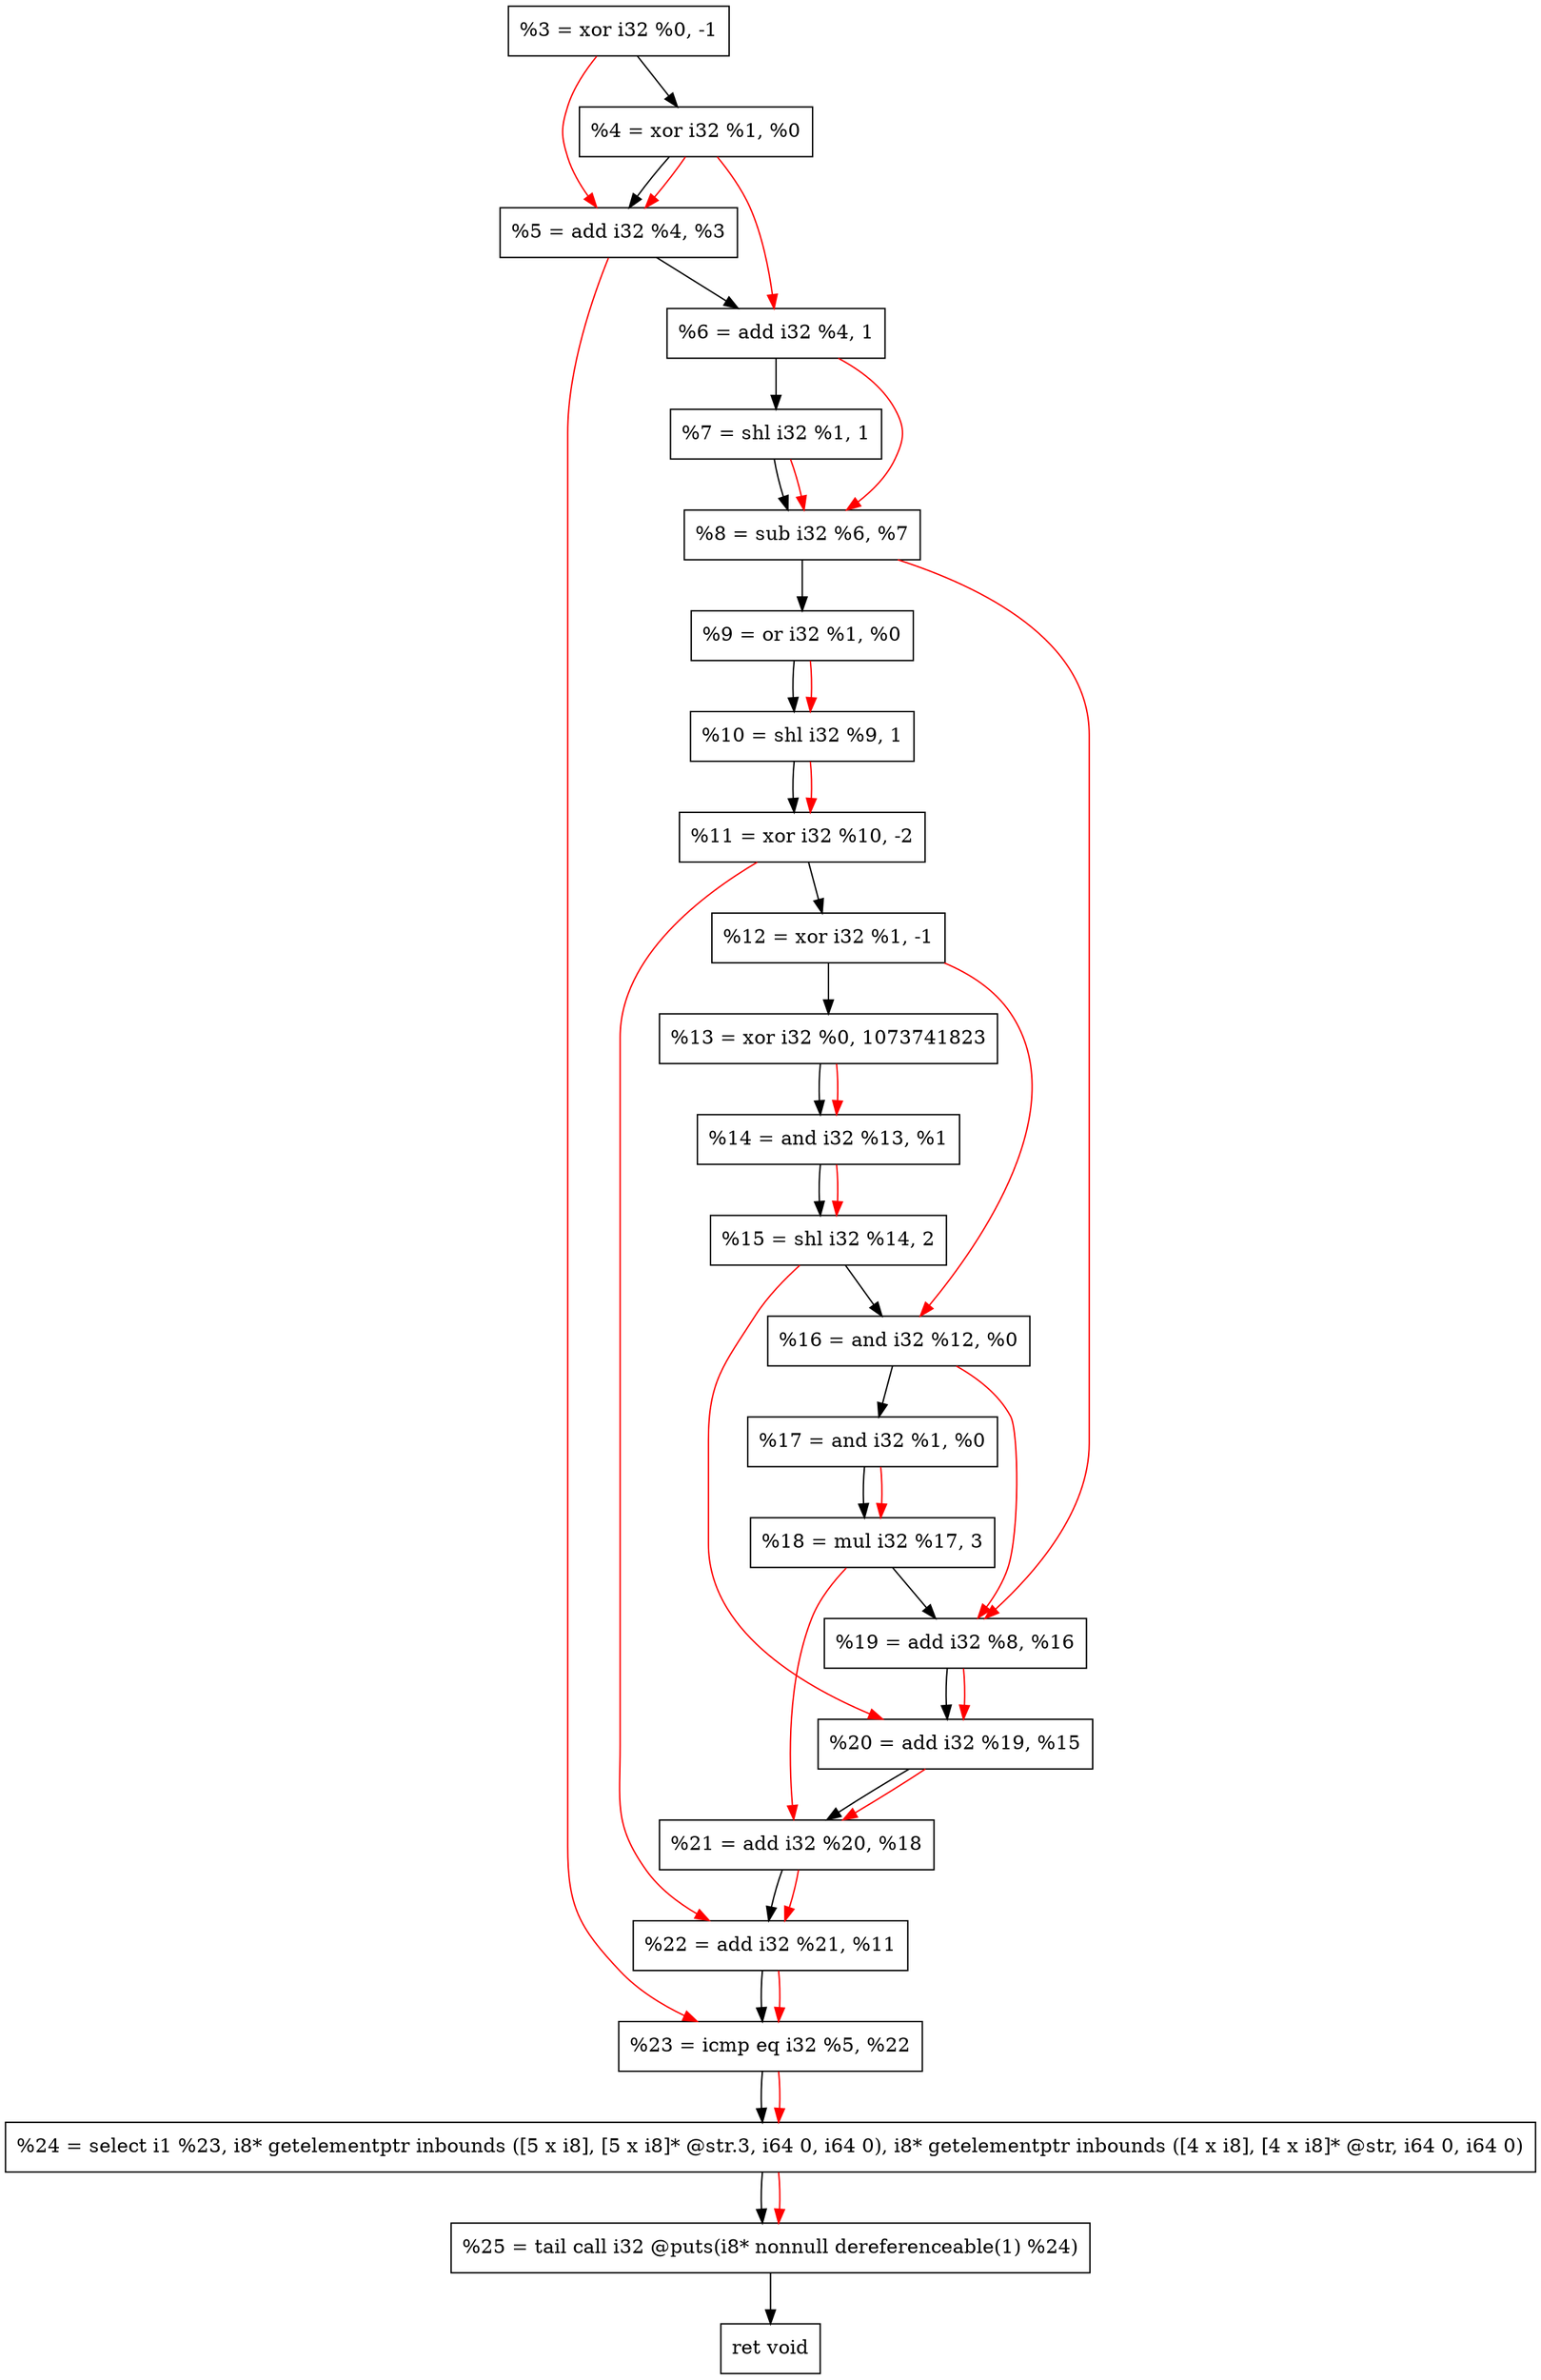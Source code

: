 digraph "DFG for'crackme' function" {
	Node0x1cc5b00[shape=record, label="  %3 = xor i32 %0, -1"];
	Node0x1cc5b70[shape=record, label="  %4 = xor i32 %1, %0"];
	Node0x1cc5c30[shape=record, label="  %5 = add i32 %4, %3"];
	Node0x1cc5ca0[shape=record, label="  %6 = add i32 %4, 1"];
	Node0x1cc5d10[shape=record, label="  %7 = shl i32 %1, 1"];
	Node0x1cc5d80[shape=record, label="  %8 = sub i32 %6, %7"];
	Node0x1cc5df0[shape=record, label="  %9 = or i32 %1, %0"];
	Node0x1cc5e60[shape=record, label="  %10 = shl i32 %9, 1"];
	Node0x1cc5f00[shape=record, label="  %11 = xor i32 %10, -2"];
	Node0x1cc5f70[shape=record, label="  %12 = xor i32 %1, -1"];
	Node0x1cc6010[shape=record, label="  %13 = xor i32 %0, 1073741823"];
	Node0x1cc6080[shape=record, label="  %14 = and i32 %13, %1"];
	Node0x1cc6120[shape=record, label="  %15 = shl i32 %14, 2"];
	Node0x1cc6190[shape=record, label="  %16 = and i32 %12, %0"];
	Node0x1cc6200[shape=record, label="  %17 = and i32 %1, %0"];
	Node0x1cc62a0[shape=record, label="  %18 = mul i32 %17, 3"];
	Node0x1cc6310[shape=record, label="  %19 = add i32 %8, %16"];
	Node0x1cc6380[shape=record, label="  %20 = add i32 %19, %15"];
	Node0x1cc63f0[shape=record, label="  %21 = add i32 %20, %18"];
	Node0x1cc6460[shape=record, label="  %22 = add i32 %21, %11"];
	Node0x1cc64d0[shape=record, label="  %23 = icmp eq i32 %5, %22"];
	Node0x1c66268[shape=record, label="  %24 = select i1 %23, i8* getelementptr inbounds ([5 x i8], [5 x i8]* @str.3, i64 0, i64 0), i8* getelementptr inbounds ([4 x i8], [4 x i8]* @str, i64 0, i64 0)"];
	Node0x1cc6970[shape=record, label="  %25 = tail call i32 @puts(i8* nonnull dereferenceable(1) %24)"];
	Node0x1cc69c0[shape=record, label="  ret void"];
	Node0x1cc5b00 -> Node0x1cc5b70;
	Node0x1cc5b70 -> Node0x1cc5c30;
	Node0x1cc5c30 -> Node0x1cc5ca0;
	Node0x1cc5ca0 -> Node0x1cc5d10;
	Node0x1cc5d10 -> Node0x1cc5d80;
	Node0x1cc5d80 -> Node0x1cc5df0;
	Node0x1cc5df0 -> Node0x1cc5e60;
	Node0x1cc5e60 -> Node0x1cc5f00;
	Node0x1cc5f00 -> Node0x1cc5f70;
	Node0x1cc5f70 -> Node0x1cc6010;
	Node0x1cc6010 -> Node0x1cc6080;
	Node0x1cc6080 -> Node0x1cc6120;
	Node0x1cc6120 -> Node0x1cc6190;
	Node0x1cc6190 -> Node0x1cc6200;
	Node0x1cc6200 -> Node0x1cc62a0;
	Node0x1cc62a0 -> Node0x1cc6310;
	Node0x1cc6310 -> Node0x1cc6380;
	Node0x1cc6380 -> Node0x1cc63f0;
	Node0x1cc63f0 -> Node0x1cc6460;
	Node0x1cc6460 -> Node0x1cc64d0;
	Node0x1cc64d0 -> Node0x1c66268;
	Node0x1c66268 -> Node0x1cc6970;
	Node0x1cc6970 -> Node0x1cc69c0;
edge [color=red]
	Node0x1cc5b70 -> Node0x1cc5c30;
	Node0x1cc5b00 -> Node0x1cc5c30;
	Node0x1cc5b70 -> Node0x1cc5ca0;
	Node0x1cc5ca0 -> Node0x1cc5d80;
	Node0x1cc5d10 -> Node0x1cc5d80;
	Node0x1cc5df0 -> Node0x1cc5e60;
	Node0x1cc5e60 -> Node0x1cc5f00;
	Node0x1cc6010 -> Node0x1cc6080;
	Node0x1cc6080 -> Node0x1cc6120;
	Node0x1cc5f70 -> Node0x1cc6190;
	Node0x1cc6200 -> Node0x1cc62a0;
	Node0x1cc5d80 -> Node0x1cc6310;
	Node0x1cc6190 -> Node0x1cc6310;
	Node0x1cc6310 -> Node0x1cc6380;
	Node0x1cc6120 -> Node0x1cc6380;
	Node0x1cc6380 -> Node0x1cc63f0;
	Node0x1cc62a0 -> Node0x1cc63f0;
	Node0x1cc63f0 -> Node0x1cc6460;
	Node0x1cc5f00 -> Node0x1cc6460;
	Node0x1cc5c30 -> Node0x1cc64d0;
	Node0x1cc6460 -> Node0x1cc64d0;
	Node0x1cc64d0 -> Node0x1c66268;
	Node0x1c66268 -> Node0x1cc6970;
}
